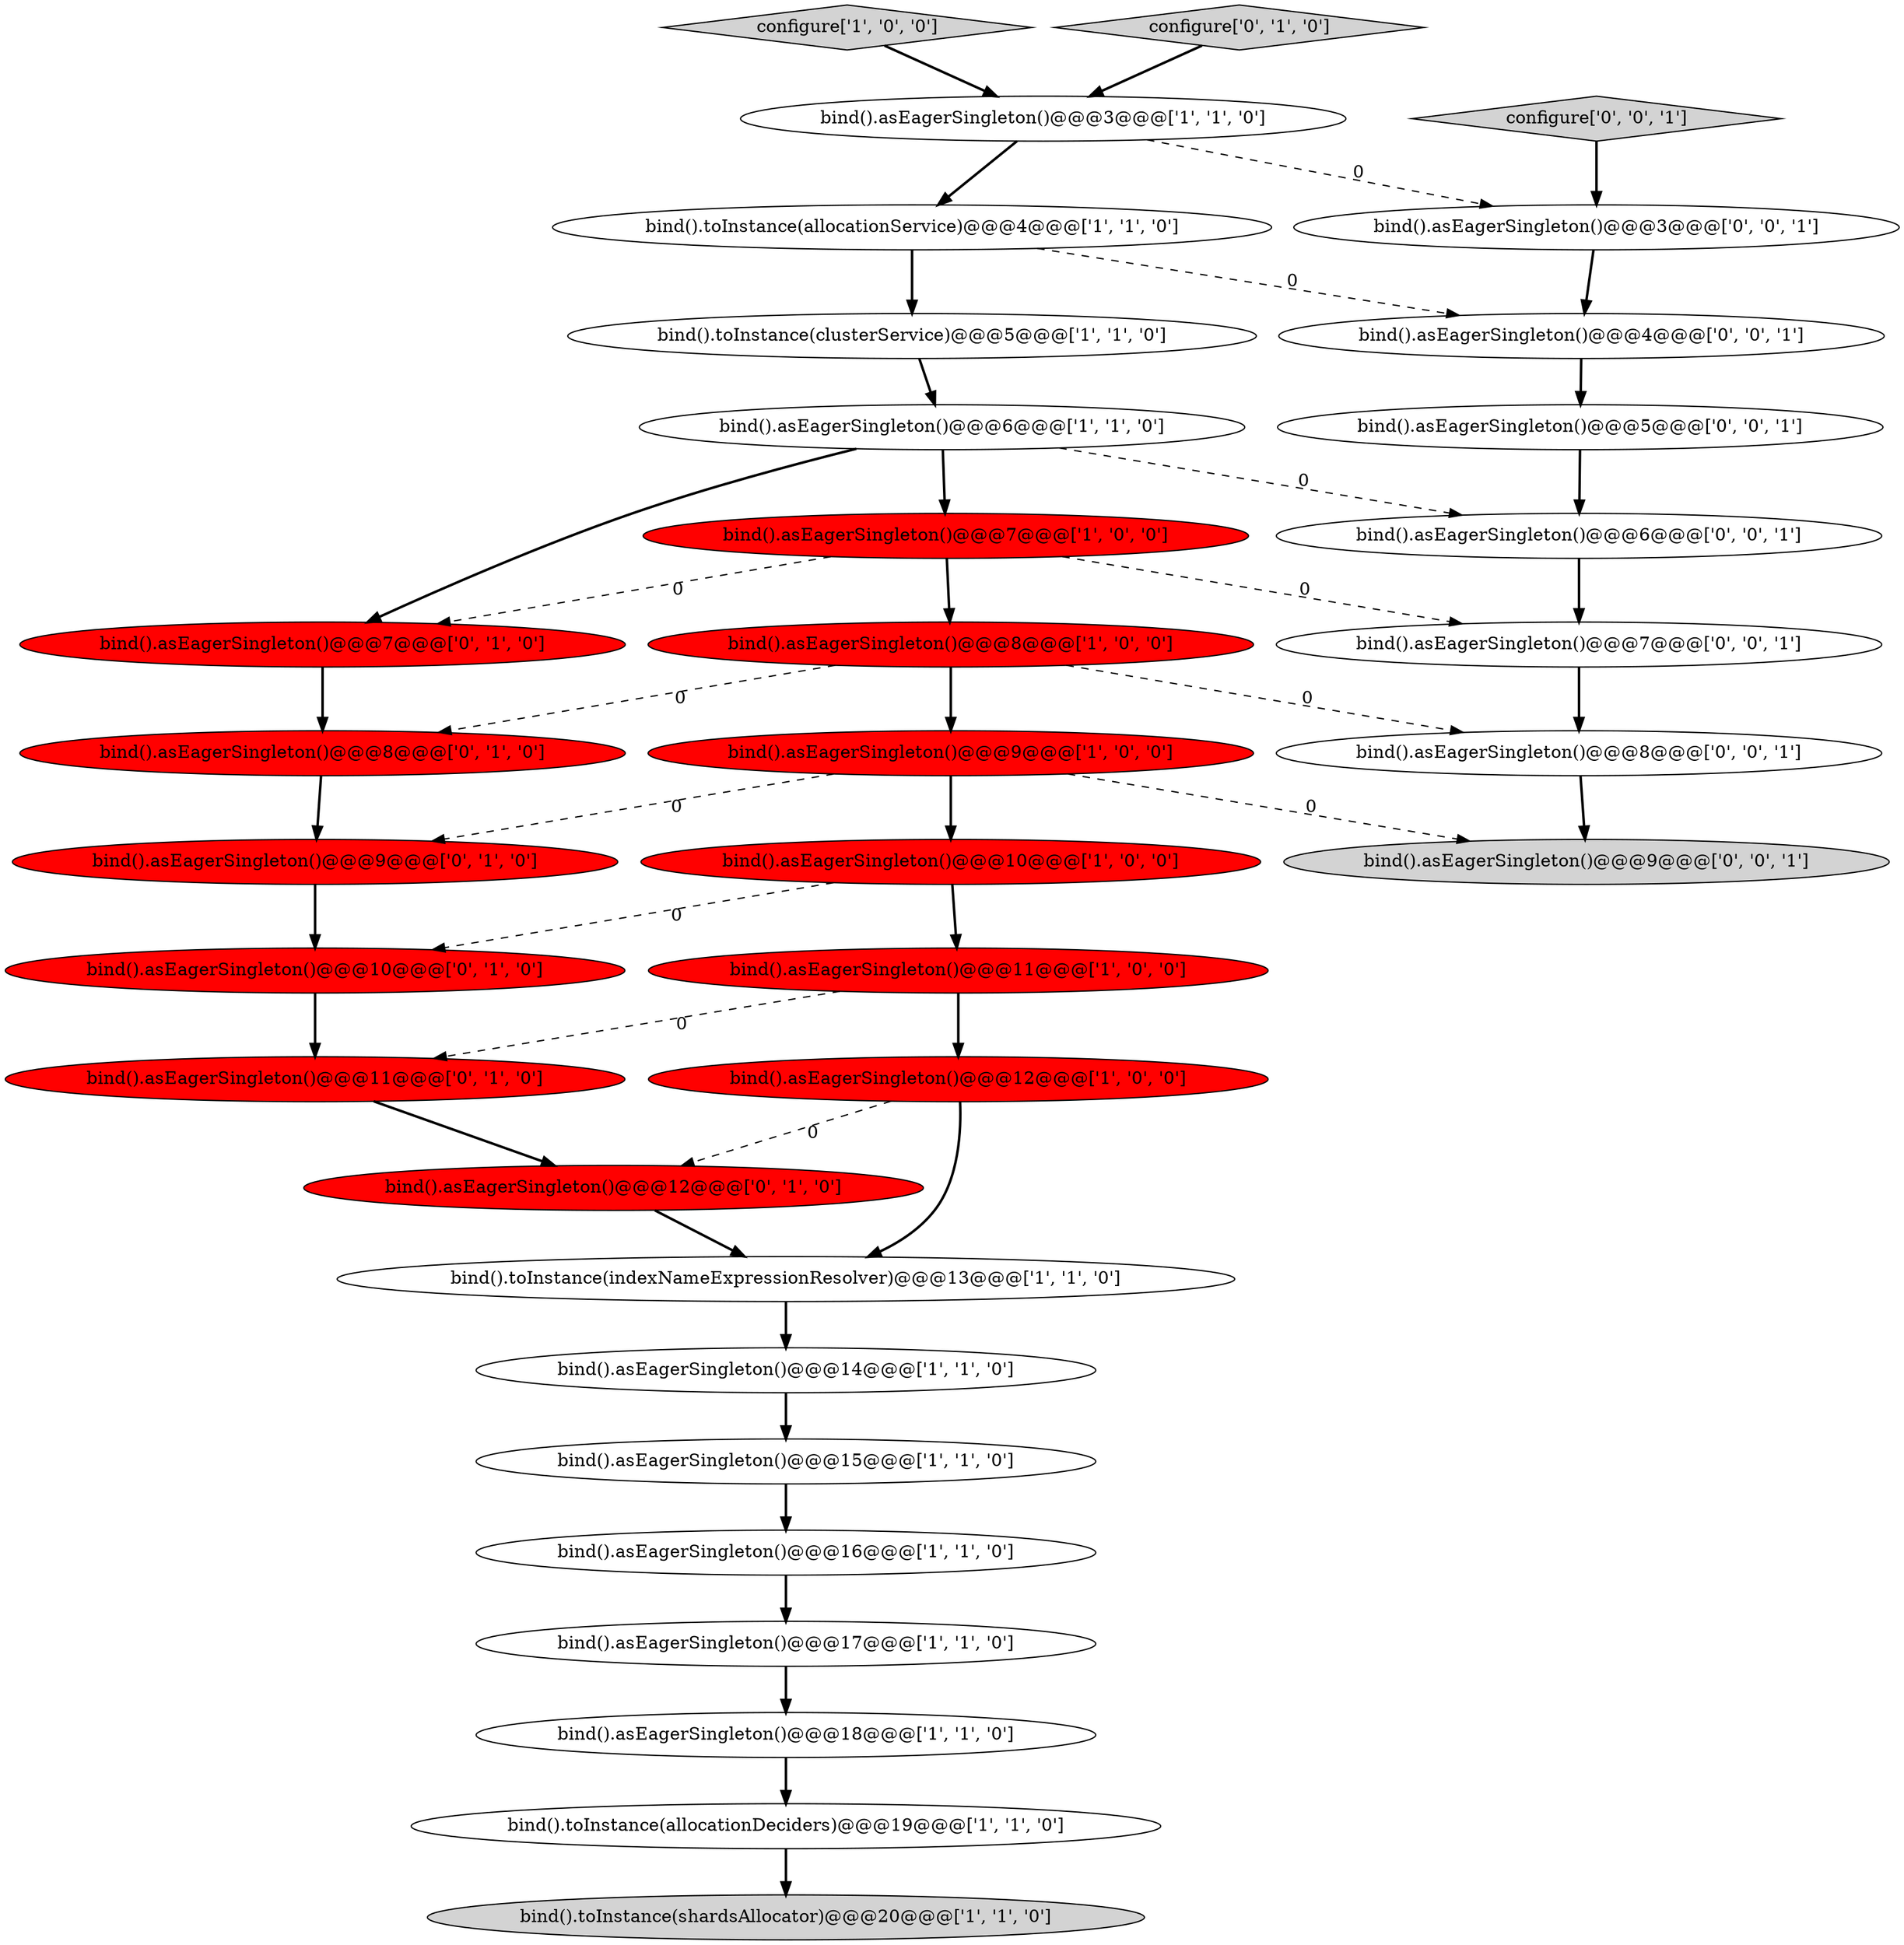 digraph {
20 [style = filled, label = "bind().asEagerSingleton()@@@7@@@['0', '1', '0']", fillcolor = red, shape = ellipse image = "AAA1AAABBB2BBB"];
22 [style = filled, label = "bind().asEagerSingleton()@@@9@@@['0', '1', '0']", fillcolor = red, shape = ellipse image = "AAA1AAABBB2BBB"];
13 [style = filled, label = "bind().asEagerSingleton()@@@3@@@['1', '1', '0']", fillcolor = white, shape = ellipse image = "AAA0AAABBB1BBB"];
26 [style = filled, label = "bind().asEagerSingleton()@@@8@@@['0', '0', '1']", fillcolor = white, shape = ellipse image = "AAA0AAABBB3BBB"];
6 [style = filled, label = "bind().asEagerSingleton()@@@12@@@['1', '0', '0']", fillcolor = red, shape = ellipse image = "AAA1AAABBB1BBB"];
32 [style = filled, label = "configure['0', '0', '1']", fillcolor = lightgray, shape = diamond image = "AAA0AAABBB3BBB"];
14 [style = filled, label = "bind().asEagerSingleton()@@@17@@@['1', '1', '0']", fillcolor = white, shape = ellipse image = "AAA0AAABBB1BBB"];
12 [style = filled, label = "bind().toInstance(shardsAllocator)@@@20@@@['1', '1', '0']", fillcolor = lightgray, shape = ellipse image = "AAA0AAABBB1BBB"];
24 [style = filled, label = "bind().asEagerSingleton()@@@12@@@['0', '1', '0']", fillcolor = red, shape = ellipse image = "AAA1AAABBB2BBB"];
33 [style = filled, label = "bind().asEagerSingleton()@@@5@@@['0', '0', '1']", fillcolor = white, shape = ellipse image = "AAA0AAABBB3BBB"];
9 [style = filled, label = "bind().toInstance(allocationService)@@@4@@@['1', '1', '0']", fillcolor = white, shape = ellipse image = "AAA0AAABBB1BBB"];
17 [style = filled, label = "bind().asEagerSingleton()@@@7@@@['1', '0', '0']", fillcolor = red, shape = ellipse image = "AAA1AAABBB1BBB"];
5 [style = filled, label = "bind().toInstance(allocationDeciders)@@@19@@@['1', '1', '0']", fillcolor = white, shape = ellipse image = "AAA0AAABBB1BBB"];
4 [style = filled, label = "bind().toInstance(clusterService)@@@5@@@['1', '1', '0']", fillcolor = white, shape = ellipse image = "AAA0AAABBB1BBB"];
18 [style = filled, label = "bind().asEagerSingleton()@@@16@@@['1', '1', '0']", fillcolor = white, shape = ellipse image = "AAA0AAABBB1BBB"];
2 [style = filled, label = "bind().asEagerSingleton()@@@8@@@['1', '0', '0']", fillcolor = red, shape = ellipse image = "AAA1AAABBB1BBB"];
15 [style = filled, label = "bind().toInstance(indexNameExpressionResolver)@@@13@@@['1', '1', '0']", fillcolor = white, shape = ellipse image = "AAA0AAABBB1BBB"];
10 [style = filled, label = "bind().asEagerSingleton()@@@9@@@['1', '0', '0']", fillcolor = red, shape = ellipse image = "AAA1AAABBB1BBB"];
7 [style = filled, label = "configure['1', '0', '0']", fillcolor = lightgray, shape = diamond image = "AAA0AAABBB1BBB"];
19 [style = filled, label = "configure['0', '1', '0']", fillcolor = lightgray, shape = diamond image = "AAA0AAABBB2BBB"];
11 [style = filled, label = "bind().asEagerSingleton()@@@15@@@['1', '1', '0']", fillcolor = white, shape = ellipse image = "AAA0AAABBB1BBB"];
28 [style = filled, label = "bind().asEagerSingleton()@@@7@@@['0', '0', '1']", fillcolor = white, shape = ellipse image = "AAA0AAABBB3BBB"];
23 [style = filled, label = "bind().asEagerSingleton()@@@10@@@['0', '1', '0']", fillcolor = red, shape = ellipse image = "AAA1AAABBB2BBB"];
29 [style = filled, label = "bind().asEagerSingleton()@@@6@@@['0', '0', '1']", fillcolor = white, shape = ellipse image = "AAA0AAABBB3BBB"];
1 [style = filled, label = "bind().asEagerSingleton()@@@11@@@['1', '0', '0']", fillcolor = red, shape = ellipse image = "AAA1AAABBB1BBB"];
25 [style = filled, label = "bind().asEagerSingleton()@@@8@@@['0', '1', '0']", fillcolor = red, shape = ellipse image = "AAA1AAABBB2BBB"];
31 [style = filled, label = "bind().asEagerSingleton()@@@9@@@['0', '0', '1']", fillcolor = lightgray, shape = ellipse image = "AAA0AAABBB3BBB"];
3 [style = filled, label = "bind().asEagerSingleton()@@@6@@@['1', '1', '0']", fillcolor = white, shape = ellipse image = "AAA0AAABBB1BBB"];
27 [style = filled, label = "bind().asEagerSingleton()@@@4@@@['0', '0', '1']", fillcolor = white, shape = ellipse image = "AAA0AAABBB3BBB"];
8 [style = filled, label = "bind().asEagerSingleton()@@@10@@@['1', '0', '0']", fillcolor = red, shape = ellipse image = "AAA1AAABBB1BBB"];
16 [style = filled, label = "bind().asEagerSingleton()@@@18@@@['1', '1', '0']", fillcolor = white, shape = ellipse image = "AAA0AAABBB1BBB"];
21 [style = filled, label = "bind().asEagerSingleton()@@@11@@@['0', '1', '0']", fillcolor = red, shape = ellipse image = "AAA1AAABBB2BBB"];
0 [style = filled, label = "bind().asEagerSingleton()@@@14@@@['1', '1', '0']", fillcolor = white, shape = ellipse image = "AAA0AAABBB1BBB"];
30 [style = filled, label = "bind().asEagerSingleton()@@@3@@@['0', '0', '1']", fillcolor = white, shape = ellipse image = "AAA0AAABBB3BBB"];
7->13 [style = bold, label=""];
14->16 [style = bold, label=""];
3->29 [style = dashed, label="0"];
4->3 [style = bold, label=""];
25->22 [style = bold, label=""];
9->4 [style = bold, label=""];
30->27 [style = bold, label=""];
10->31 [style = dashed, label="0"];
9->27 [style = dashed, label="0"];
0->11 [style = bold, label=""];
28->26 [style = bold, label=""];
21->24 [style = bold, label=""];
1->21 [style = dashed, label="0"];
10->22 [style = dashed, label="0"];
2->10 [style = bold, label=""];
32->30 [style = bold, label=""];
20->25 [style = bold, label=""];
22->23 [style = bold, label=""];
11->18 [style = bold, label=""];
6->15 [style = bold, label=""];
33->29 [style = bold, label=""];
29->28 [style = bold, label=""];
17->28 [style = dashed, label="0"];
8->1 [style = bold, label=""];
26->31 [style = bold, label=""];
3->20 [style = bold, label=""];
1->6 [style = bold, label=""];
19->13 [style = bold, label=""];
17->2 [style = bold, label=""];
10->8 [style = bold, label=""];
5->12 [style = bold, label=""];
23->21 [style = bold, label=""];
17->20 [style = dashed, label="0"];
6->24 [style = dashed, label="0"];
15->0 [style = bold, label=""];
2->25 [style = dashed, label="0"];
16->5 [style = bold, label=""];
3->17 [style = bold, label=""];
13->9 [style = bold, label=""];
27->33 [style = bold, label=""];
2->26 [style = dashed, label="0"];
18->14 [style = bold, label=""];
13->30 [style = dashed, label="0"];
8->23 [style = dashed, label="0"];
24->15 [style = bold, label=""];
}
